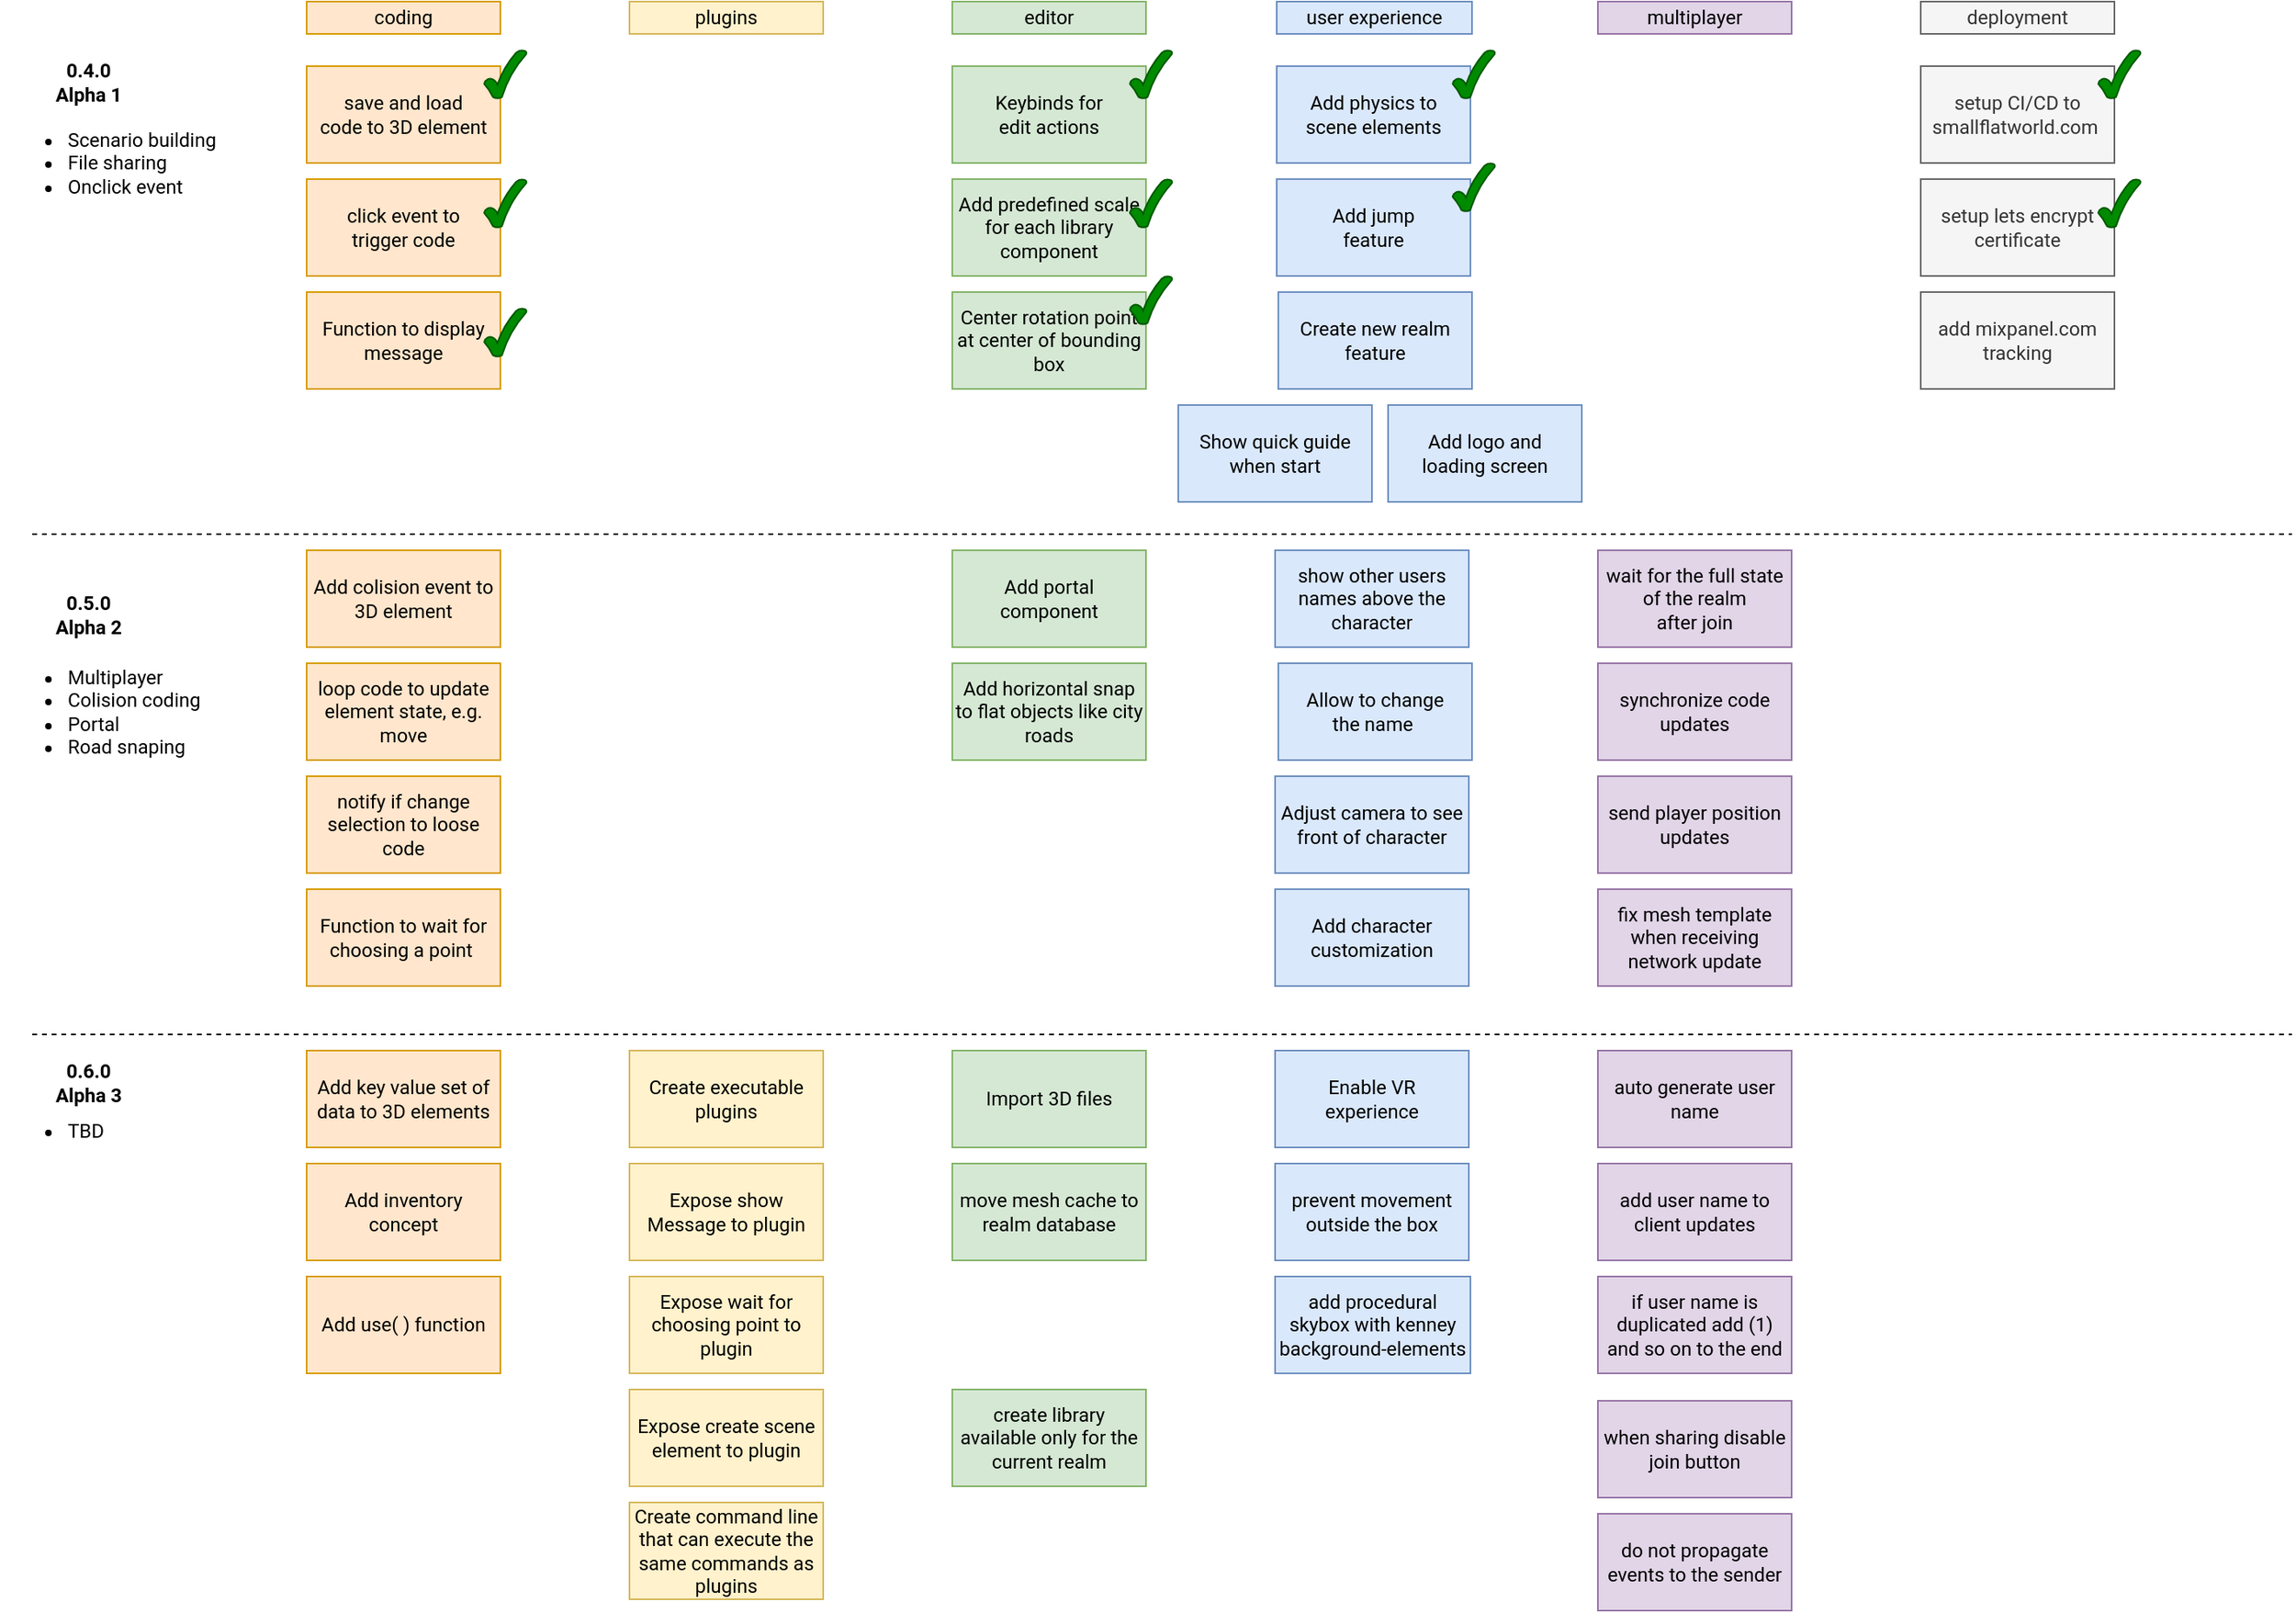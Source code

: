 <mxfile version="13.9.9" type="device">
  <diagram id="eQwurLcD6YKOo8-gMQfG" name="Page-1">
    <mxGraphModel dx="2255" dy="806" grid="1" gridSize="10" guides="1" tooltips="1" connect="1" arrows="1" fold="1" page="1" pageScale="1" pageWidth="1169" pageHeight="827" math="0" shadow="0">
      <root>
        <mxCell id="0" />
        <mxCell id="1" parent="0" />
        <mxCell id="hhvbmtpyPsZvsXLc2sTJ-3" value="save and load &lt;br&gt;code to 3D element" style="rounded=0;whiteSpace=wrap;html=1;fontFamily=Roboto;fillColor=#ffe6cc;strokeColor=#d79b00;" parent="1" vertex="1">
          <mxGeometry x="-80" y="80" width="120" height="60" as="geometry" />
        </mxCell>
        <mxCell id="hhvbmtpyPsZvsXLc2sTJ-4" value="Function to display message" style="rounded=0;whiteSpace=wrap;html=1;fontFamily=Roboto;fillColor=#ffe6cc;strokeColor=#d79b00;" parent="1" vertex="1">
          <mxGeometry x="-80" y="220" width="120" height="60" as="geometry" />
        </mxCell>
        <mxCell id="hhvbmtpyPsZvsXLc2sTJ-7" value="Add jump &lt;br&gt;feature" style="rounded=0;whiteSpace=wrap;html=1;fontFamily=Roboto;fillColor=#dae8fc;strokeColor=#6c8ebf;" parent="1" vertex="1">
          <mxGeometry x="521" y="150" width="120" height="60" as="geometry" />
        </mxCell>
        <mxCell id="hhvbmtpyPsZvsXLc2sTJ-8" value="Add physics to &lt;br&gt;scene elements" style="rounded=0;whiteSpace=wrap;html=1;fontFamily=Roboto;fillColor=#dae8fc;strokeColor=#6c8ebf;" parent="1" vertex="1">
          <mxGeometry x="521" y="80" width="120" height="60" as="geometry" />
        </mxCell>
        <mxCell id="hhvbmtpyPsZvsXLc2sTJ-9" value="Create new realm feature" style="rounded=0;whiteSpace=wrap;html=1;fontFamily=Roboto;fillColor=#dae8fc;strokeColor=#6c8ebf;" parent="1" vertex="1">
          <mxGeometry x="522" y="220" width="120" height="60" as="geometry" />
        </mxCell>
        <mxCell id="hhvbmtpyPsZvsXLc2sTJ-10" value="Keybinds for &lt;br&gt;edit actions" style="rounded=0;whiteSpace=wrap;html=1;fontFamily=Roboto;fillColor=#d5e8d4;strokeColor=#82b366;" parent="1" vertex="1">
          <mxGeometry x="320" y="80" width="120" height="60" as="geometry" />
        </mxCell>
        <mxCell id="hhvbmtpyPsZvsXLc2sTJ-11" value="Center rotation point at center of bounding box" style="rounded=0;whiteSpace=wrap;html=1;fontFamily=Roboto;fillColor=#d5e8d4;strokeColor=#82b366;" parent="1" vertex="1">
          <mxGeometry x="320" y="220" width="120" height="60" as="geometry" />
        </mxCell>
        <mxCell id="hhvbmtpyPsZvsXLc2sTJ-12" value="Add predefined scale for each library component" style="rounded=0;whiteSpace=wrap;html=1;fontFamily=Roboto;fillColor=#d5e8d4;strokeColor=#82b366;" parent="1" vertex="1">
          <mxGeometry x="320" y="150" width="120" height="60" as="geometry" />
        </mxCell>
        <mxCell id="hhvbmtpyPsZvsXLc2sTJ-13" value="Add horizontal snap to flat objects like city roads" style="rounded=0;whiteSpace=wrap;html=1;fontFamily=Roboto;fillColor=#d5e8d4;strokeColor=#82b366;" parent="1" vertex="1">
          <mxGeometry x="320" y="450" width="120" height="60" as="geometry" />
        </mxCell>
        <mxCell id="hhvbmtpyPsZvsXLc2sTJ-14" value="Add portal component" style="rounded=0;whiteSpace=wrap;html=1;fontFamily=Roboto;fillColor=#d5e8d4;strokeColor=#82b366;" parent="1" vertex="1">
          <mxGeometry x="320" y="380" width="120" height="60" as="geometry" />
        </mxCell>
        <mxCell id="hhvbmtpyPsZvsXLc2sTJ-15" value="move mesh cache to realm database" style="rounded=0;whiteSpace=wrap;html=1;fontFamily=Roboto;fillColor=#d5e8d4;strokeColor=#82b366;" parent="1" vertex="1">
          <mxGeometry x="320" y="760" width="120" height="60" as="geometry" />
        </mxCell>
        <mxCell id="hhvbmtpyPsZvsXLc2sTJ-16" value="fix mesh template when receiving network update" style="rounded=0;whiteSpace=wrap;html=1;fontFamily=Roboto;fillColor=#e1d5e7;strokeColor=#9673a6;" parent="1" vertex="1">
          <mxGeometry x="720" y="590" width="120" height="60" as="geometry" />
        </mxCell>
        <mxCell id="hhvbmtpyPsZvsXLc2sTJ-17" value="do not propagate events to the sender" style="rounded=0;whiteSpace=wrap;html=1;fontFamily=Roboto;fillColor=#e1d5e7;strokeColor=#9673a6;" parent="1" vertex="1">
          <mxGeometry x="720" y="977" width="120" height="60" as="geometry" />
        </mxCell>
        <mxCell id="hhvbmtpyPsZvsXLc2sTJ-18" value="wait for the full state of the realm &lt;br&gt;after join" style="rounded=0;whiteSpace=wrap;html=1;fontFamily=Roboto;fillColor=#e1d5e7;strokeColor=#9673a6;" parent="1" vertex="1">
          <mxGeometry x="720" y="380" width="120" height="60" as="geometry" />
        </mxCell>
        <mxCell id="hhvbmtpyPsZvsXLc2sTJ-19" value="send player position updates" style="rounded=0;whiteSpace=wrap;html=1;fontFamily=Roboto;fillColor=#e1d5e7;strokeColor=#9673a6;" parent="1" vertex="1">
          <mxGeometry x="720" y="520" width="120" height="60" as="geometry" />
        </mxCell>
        <mxCell id="hhvbmtpyPsZvsXLc2sTJ-20" value="when sharing disable join button" style="rounded=0;whiteSpace=wrap;html=1;fontFamily=Roboto;fillColor=#e1d5e7;strokeColor=#9673a6;" parent="1" vertex="1">
          <mxGeometry x="720" y="907" width="120" height="60" as="geometry" />
        </mxCell>
        <mxCell id="hhvbmtpyPsZvsXLc2sTJ-21" value="Enable VR &lt;br&gt;experience" style="rounded=0;whiteSpace=wrap;html=1;fontFamily=Roboto;fillColor=#dae8fc;strokeColor=#6c8ebf;" parent="1" vertex="1">
          <mxGeometry x="520" y="690" width="120" height="60" as="geometry" />
        </mxCell>
        <mxCell id="hhvbmtpyPsZvsXLc2sTJ-22" value="prevent movement outside the box" style="rounded=0;whiteSpace=wrap;html=1;fontFamily=Roboto;fillColor=#dae8fc;strokeColor=#6c8ebf;" parent="1" vertex="1">
          <mxGeometry x="520" y="760" width="120" height="60" as="geometry" />
        </mxCell>
        <mxCell id="hhvbmtpyPsZvsXLc2sTJ-23" value="add procedural skybox with kenney background-elements" style="rounded=0;whiteSpace=wrap;html=1;fontFamily=Roboto;fillColor=#dae8fc;strokeColor=#6c8ebf;" parent="1" vertex="1">
          <mxGeometry x="520" y="830" width="121" height="60" as="geometry" />
        </mxCell>
        <mxCell id="hhvbmtpyPsZvsXLc2sTJ-24" value="Add key value set of data to 3D elements" style="rounded=0;whiteSpace=wrap;html=1;fontFamily=Roboto;fillColor=#ffe6cc;strokeColor=#d79b00;" parent="1" vertex="1">
          <mxGeometry x="-80" y="690" width="120" height="60" as="geometry" />
        </mxCell>
        <mxCell id="hhvbmtpyPsZvsXLc2sTJ-25" value="Add colision event to 3D element" style="rounded=0;whiteSpace=wrap;html=1;fontFamily=Roboto;fillColor=#ffe6cc;strokeColor=#d79b00;" parent="1" vertex="1">
          <mxGeometry x="-80" y="380" width="120" height="60" as="geometry" />
        </mxCell>
        <mxCell id="hhvbmtpyPsZvsXLc2sTJ-27" value="multiplayer" style="text;html=1;strokeColor=#9673a6;fillColor=#e1d5e7;align=center;verticalAlign=middle;whiteSpace=wrap;rounded=0;fontFamily=Roboto;" parent="1" vertex="1">
          <mxGeometry x="720" y="40" width="120" height="20" as="geometry" />
        </mxCell>
        <mxCell id="hhvbmtpyPsZvsXLc2sTJ-28" value="coding" style="text;html=1;strokeColor=#d79b00;fillColor=#ffe6cc;align=center;verticalAlign=middle;whiteSpace=wrap;rounded=0;fontFamily=Roboto;" parent="1" vertex="1">
          <mxGeometry x="-80" y="40" width="120" height="20" as="geometry" />
        </mxCell>
        <mxCell id="hhvbmtpyPsZvsXLc2sTJ-29" value="editor" style="text;html=1;strokeColor=#82b366;fillColor=#d5e8d4;align=center;verticalAlign=middle;whiteSpace=wrap;rounded=0;fontFamily=Roboto;" parent="1" vertex="1">
          <mxGeometry x="320" y="40" width="120" height="20" as="geometry" />
        </mxCell>
        <mxCell id="hhvbmtpyPsZvsXLc2sTJ-31" value="Create executable plugins" style="rounded=0;whiteSpace=wrap;html=1;fontFamily=Roboto;fillColor=#fff2cc;strokeColor=#d6b656;" parent="1" vertex="1">
          <mxGeometry x="120" y="690" width="120" height="60" as="geometry" />
        </mxCell>
        <mxCell id="hhvbmtpyPsZvsXLc2sTJ-32" value="Expose create scene element to plugin" style="rounded=0;whiteSpace=wrap;html=1;fontFamily=Roboto;fillColor=#fff2cc;strokeColor=#d6b656;" parent="1" vertex="1">
          <mxGeometry x="120" y="900" width="120" height="60" as="geometry" />
        </mxCell>
        <mxCell id="hhvbmtpyPsZvsXLc2sTJ-33" value="Expose show Message to plugin" style="rounded=0;whiteSpace=wrap;html=1;fontFamily=Roboto;fillColor=#fff2cc;strokeColor=#d6b656;" parent="1" vertex="1">
          <mxGeometry x="120" y="760" width="120" height="60" as="geometry" />
        </mxCell>
        <mxCell id="hhvbmtpyPsZvsXLc2sTJ-34" value="Expose wait for choosing point to plugin" style="rounded=0;whiteSpace=wrap;html=1;fontFamily=Roboto;fillColor=#fff2cc;strokeColor=#d6b656;" parent="1" vertex="1">
          <mxGeometry x="120" y="830" width="120" height="60" as="geometry" />
        </mxCell>
        <mxCell id="hhvbmtpyPsZvsXLc2sTJ-35" value="plugins" style="text;html=1;strokeColor=#d6b656;fillColor=#fff2cc;align=center;verticalAlign=middle;whiteSpace=wrap;rounded=0;fontFamily=Roboto;" parent="1" vertex="1">
          <mxGeometry x="120" y="40" width="120" height="20" as="geometry" />
        </mxCell>
        <mxCell id="hhvbmtpyPsZvsXLc2sTJ-36" value="Create command line that can execute the same commands as plugins" style="rounded=0;whiteSpace=wrap;html=1;fontFamily=Roboto;fillColor=#fff2cc;strokeColor=#d6b656;" parent="1" vertex="1">
          <mxGeometry x="120" y="970" width="120" height="60" as="geometry" />
        </mxCell>
        <mxCell id="hhvbmtpyPsZvsXLc2sTJ-37" value="create library available only for the current realm" style="rounded=0;whiteSpace=wrap;html=1;fontFamily=Roboto;fillColor=#d5e8d4;strokeColor=#82b366;" parent="1" vertex="1">
          <mxGeometry x="320" y="900" width="120" height="60" as="geometry" />
        </mxCell>
        <mxCell id="hhvbmtpyPsZvsXLc2sTJ-38" value="Import 3D files" style="rounded=0;whiteSpace=wrap;html=1;fontFamily=Roboto;fillColor=#d5e8d4;strokeColor=#82b366;" parent="1" vertex="1">
          <mxGeometry x="320" y="690" width="120" height="60" as="geometry" />
        </mxCell>
        <mxCell id="hhvbmtpyPsZvsXLc2sTJ-39" value="add user name to client updates" style="rounded=0;whiteSpace=wrap;html=1;fontFamily=Roboto;fillColor=#e1d5e7;strokeColor=#9673a6;" parent="1" vertex="1">
          <mxGeometry x="720" y="760" width="120" height="60" as="geometry" />
        </mxCell>
        <mxCell id="hhvbmtpyPsZvsXLc2sTJ-40" value="auto generate user name" style="rounded=0;whiteSpace=wrap;html=1;fontFamily=Roboto;fillColor=#e1d5e7;strokeColor=#9673a6;" parent="1" vertex="1">
          <mxGeometry x="720" y="690" width="120" height="60" as="geometry" />
        </mxCell>
        <mxCell id="hhvbmtpyPsZvsXLc2sTJ-41" value="if user name is duplicated add (1) and so on to the end" style="rounded=0;whiteSpace=wrap;html=1;fontFamily=Roboto;fillColor=#e1d5e7;strokeColor=#9673a6;" parent="1" vertex="1">
          <mxGeometry x="720" y="830" width="120" height="60" as="geometry" />
        </mxCell>
        <mxCell id="hhvbmtpyPsZvsXLc2sTJ-42" value="Allow to change &lt;br&gt;the name&amp;nbsp;" style="rounded=0;whiteSpace=wrap;html=1;fontFamily=Roboto;fillColor=#dae8fc;strokeColor=#6c8ebf;" parent="1" vertex="1">
          <mxGeometry x="522" y="450" width="120" height="60" as="geometry" />
        </mxCell>
        <mxCell id="hhvbmtpyPsZvsXLc2sTJ-43" value="user experience" style="text;html=1;strokeColor=#6c8ebf;fillColor=#dae8fc;align=center;verticalAlign=middle;whiteSpace=wrap;rounded=0;fontFamily=Roboto;" parent="1" vertex="1">
          <mxGeometry x="521" y="40" width="121" height="20" as="geometry" />
        </mxCell>
        <mxCell id="hhvbmtpyPsZvsXLc2sTJ-44" value="show other users names above the character" style="rounded=0;whiteSpace=wrap;html=1;fontFamily=Roboto;fillColor=#dae8fc;strokeColor=#6c8ebf;" parent="1" vertex="1">
          <mxGeometry x="520" y="380" width="120" height="60" as="geometry" />
        </mxCell>
        <mxCell id="hhvbmtpyPsZvsXLc2sTJ-47" value="Add inventory concept" style="rounded=0;whiteSpace=wrap;html=1;fontFamily=Roboto;fillColor=#ffe6cc;strokeColor=#d79b00;" parent="1" vertex="1">
          <mxGeometry x="-80" y="760" width="120" height="60" as="geometry" />
        </mxCell>
        <mxCell id="hhvbmtpyPsZvsXLc2sTJ-48" value="Add use( ) function" style="rounded=0;whiteSpace=wrap;html=1;fontFamily=Roboto;fillColor=#ffe6cc;strokeColor=#d79b00;" parent="1" vertex="1">
          <mxGeometry x="-80" y="830" width="120" height="60" as="geometry" />
        </mxCell>
        <mxCell id="hhvbmtpyPsZvsXLc2sTJ-56" value="click event to &lt;br&gt;trigger code" style="rounded=0;whiteSpace=wrap;html=1;fontFamily=Roboto;fillColor=#ffe6cc;strokeColor=#d79b00;" parent="1" vertex="1">
          <mxGeometry x="-80" y="150" width="120" height="60" as="geometry" />
        </mxCell>
        <mxCell id="hhvbmtpyPsZvsXLc2sTJ-59" value="" style="verticalLabelPosition=bottom;verticalAlign=top;html=1;shape=mxgraph.basic.tick;fontFamily=Roboto;fillColor=#008a00;strokeColor=#005700;fontColor=#ffffff;" parent="1" vertex="1">
          <mxGeometry x="30.0" y="70" width="26.25" height="30" as="geometry" />
        </mxCell>
        <mxCell id="dsrpRAJwARRAVhw4RFIG-1" value="deployment" style="text;html=1;strokeColor=#666666;fillColor=#f5f5f5;align=center;verticalAlign=middle;whiteSpace=wrap;rounded=0;fontFamily=Roboto;fontColor=#333333;" parent="1" vertex="1">
          <mxGeometry x="920" y="40" width="120" height="20" as="geometry" />
        </mxCell>
        <mxCell id="dsrpRAJwARRAVhw4RFIG-2" value="setup CI/CD to smallflatworld.com&amp;nbsp;" style="rounded=0;whiteSpace=wrap;html=1;fontFamily=Roboto;fillColor=#f5f5f5;strokeColor=#666666;fontColor=#333333;" parent="1" vertex="1">
          <mxGeometry x="920" y="80" width="120" height="60" as="geometry" />
        </mxCell>
        <mxCell id="dsrpRAJwARRAVhw4RFIG-3" value="setup lets encrypt certificate" style="rounded=0;whiteSpace=wrap;html=1;fontFamily=Roboto;fillColor=#f5f5f5;strokeColor=#666666;fontColor=#333333;" parent="1" vertex="1">
          <mxGeometry x="920" y="150" width="120" height="60" as="geometry" />
        </mxCell>
        <mxCell id="dsrpRAJwARRAVhw4RFIG-4" value="" style="verticalLabelPosition=bottom;verticalAlign=top;html=1;shape=mxgraph.basic.tick;fontFamily=Roboto;fillColor=#008a00;strokeColor=#005700;fontColor=#ffffff;" parent="1" vertex="1">
          <mxGeometry x="1030.0" y="70" width="26.25" height="30" as="geometry" />
        </mxCell>
        <mxCell id="dsrpRAJwARRAVhw4RFIG-5" value="add mixpanel.com&lt;br&gt;tracking" style="rounded=0;whiteSpace=wrap;html=1;fontFamily=Roboto;fillColor=#f5f5f5;strokeColor=#666666;fontColor=#333333;" parent="1" vertex="1">
          <mxGeometry x="920" y="220" width="120" height="60" as="geometry" />
        </mxCell>
        <mxCell id="dsrpRAJwARRAVhw4RFIG-6" value="loop code to update element state, e.g. move" style="rounded=0;whiteSpace=wrap;html=1;fontFamily=Roboto;fillColor=#ffe6cc;strokeColor=#d79b00;" parent="1" vertex="1">
          <mxGeometry x="-80" y="450" width="120" height="60" as="geometry" />
        </mxCell>
        <mxCell id="dsrpRAJwARRAVhw4RFIG-7" value="notify if change selection to loose code" style="rounded=0;whiteSpace=wrap;html=1;fontFamily=Roboto;fillColor=#ffe6cc;strokeColor=#d79b00;" parent="1" vertex="1">
          <mxGeometry x="-80" y="520" width="120" height="60" as="geometry" />
        </mxCell>
        <mxCell id="dsrpRAJwARRAVhw4RFIG-8" value="Function to wait for choosing a point&amp;nbsp;" style="rounded=0;whiteSpace=wrap;html=1;fontFamily=Roboto;fillColor=#ffe6cc;strokeColor=#d79b00;" parent="1" vertex="1">
          <mxGeometry x="-80" y="590" width="120" height="60" as="geometry" />
        </mxCell>
        <mxCell id="dsrpRAJwARRAVhw4RFIG-9" value="synchronize code updates" style="rounded=0;whiteSpace=wrap;html=1;fontFamily=Roboto;fillColor=#e1d5e7;strokeColor=#9673a6;" parent="1" vertex="1">
          <mxGeometry x="720" y="450" width="120" height="60" as="geometry" />
        </mxCell>
        <mxCell id="dsrpRAJwARRAVhw4RFIG-10" value="" style="verticalLabelPosition=bottom;verticalAlign=top;html=1;shape=mxgraph.basic.tick;fontFamily=Roboto;fillColor=#008a00;strokeColor=#005700;fontColor=#ffffff;" parent="1" vertex="1">
          <mxGeometry x="30.0" y="150" width="26.25" height="30" as="geometry" />
        </mxCell>
        <mxCell id="dsrpRAJwARRAVhw4RFIG-11" value="" style="verticalLabelPosition=bottom;verticalAlign=top;html=1;shape=mxgraph.basic.tick;fontFamily=Roboto;fillColor=#008a00;strokeColor=#005700;fontColor=#ffffff;" parent="1" vertex="1">
          <mxGeometry x="30.0" y="230" width="26.25" height="30" as="geometry" />
        </mxCell>
        <mxCell id="fmJ3L91N9C36IfXdmLS--1" value="" style="verticalLabelPosition=bottom;verticalAlign=top;html=1;shape=mxgraph.basic.tick;fontFamily=Roboto;fillColor=#008a00;strokeColor=#005700;fontColor=#ffffff;" parent="1" vertex="1">
          <mxGeometry x="630.0" y="70" width="26.25" height="30" as="geometry" />
        </mxCell>
        <mxCell id="fmJ3L91N9C36IfXdmLS--2" value="" style="verticalLabelPosition=bottom;verticalAlign=top;html=1;shape=mxgraph.basic.tick;fontFamily=Roboto;fillColor=#008a00;strokeColor=#005700;fontColor=#ffffff;" parent="1" vertex="1">
          <mxGeometry x="630.0" y="140" width="26.25" height="30" as="geometry" />
        </mxCell>
        <mxCell id="fmJ3L91N9C36IfXdmLS--3" value="Adjust camera to see front of character" style="rounded=0;whiteSpace=wrap;html=1;fontFamily=Roboto;fillColor=#dae8fc;strokeColor=#6c8ebf;" parent="1" vertex="1">
          <mxGeometry x="520" y="520" width="120" height="60" as="geometry" />
        </mxCell>
        <mxCell id="UtXDGszNjiBcBZFne_oH-1" value="" style="endArrow=none;dashed=1;html=1;fontFamily=Roboto;" parent="1" edge="1">
          <mxGeometry width="50" height="50" relative="1" as="geometry">
            <mxPoint x="-250" y="370" as="sourcePoint" />
            <mxPoint x="1150" y="370" as="targetPoint" />
          </mxGeometry>
        </mxCell>
        <mxCell id="UtXDGszNjiBcBZFne_oH-2" value="0.4.0&lt;br&gt;Alpha 1" style="text;html=1;strokeColor=none;fillColor=none;align=center;verticalAlign=middle;whiteSpace=wrap;rounded=0;fontFamily=Roboto;fontStyle=1" parent="1" vertex="1">
          <mxGeometry x="-240" y="80" width="50" height="20" as="geometry" />
        </mxCell>
        <mxCell id="UtXDGszNjiBcBZFne_oH-3" value="&lt;ul&gt;&lt;li&gt;Scenario building&lt;/li&gt;&lt;li&gt;File sharing&lt;/li&gt;&lt;li&gt;Onclick event&amp;nbsp;&lt;/li&gt;&lt;/ul&gt;" style="text;html=1;strokeColor=none;fillColor=none;align=left;verticalAlign=middle;whiteSpace=wrap;rounded=0;fontFamily=Roboto;" parent="1" vertex="1">
          <mxGeometry x="-270" y="110" width="150" height="60" as="geometry" />
        </mxCell>
        <mxCell id="UtXDGszNjiBcBZFne_oH-4" value="" style="endArrow=none;dashed=1;html=1;fontFamily=Roboto;" parent="1" edge="1">
          <mxGeometry width="50" height="50" relative="1" as="geometry">
            <mxPoint x="-250" y="680" as="sourcePoint" />
            <mxPoint x="1150" y="680" as="targetPoint" />
          </mxGeometry>
        </mxCell>
        <mxCell id="UtXDGszNjiBcBZFne_oH-5" value="0.5.0&lt;br&gt;Alpha 2" style="text;html=1;strokeColor=none;fillColor=none;align=center;verticalAlign=middle;whiteSpace=wrap;rounded=0;fontFamily=Roboto;fontStyle=1" parent="1" vertex="1">
          <mxGeometry x="-240" y="410" width="50" height="20" as="geometry" />
        </mxCell>
        <mxCell id="UtXDGszNjiBcBZFne_oH-6" value="&lt;ul&gt;&lt;li&gt;Multiplayer&lt;/li&gt;&lt;li&gt;Colision coding&lt;/li&gt;&lt;li&gt;Portal&lt;/li&gt;&lt;li&gt;Road snaping&lt;/li&gt;&lt;/ul&gt;" style="text;html=1;strokeColor=none;fillColor=none;align=left;verticalAlign=middle;whiteSpace=wrap;rounded=0;fontFamily=Roboto;labelPosition=center;verticalLabelPosition=middle;" parent="1" vertex="1">
          <mxGeometry x="-270" y="450" width="150" height="60" as="geometry" />
        </mxCell>
        <mxCell id="UtXDGszNjiBcBZFne_oH-7" value="0.6.0&lt;br&gt;Alpha 3" style="text;html=1;strokeColor=none;fillColor=none;align=center;verticalAlign=middle;whiteSpace=wrap;rounded=0;fontFamily=Roboto;fontStyle=1" parent="1" vertex="1">
          <mxGeometry x="-240" y="700" width="50" height="20" as="geometry" />
        </mxCell>
        <mxCell id="UtXDGszNjiBcBZFne_oH-8" value="&lt;ul&gt;&lt;li&gt;TBD&lt;/li&gt;&lt;/ul&gt;" style="text;html=1;strokeColor=none;fillColor=none;align=left;verticalAlign=middle;whiteSpace=wrap;rounded=0;fontFamily=Roboto;labelPosition=center;verticalLabelPosition=middle;" parent="1" vertex="1">
          <mxGeometry x="-270" y="710" width="150" height="60" as="geometry" />
        </mxCell>
        <mxCell id="UtXDGszNjiBcBZFne_oH-10" value="Show quick guide when start" style="rounded=0;whiteSpace=wrap;html=1;fontFamily=Roboto;fillColor=#dae8fc;strokeColor=#6c8ebf;" parent="1" vertex="1">
          <mxGeometry x="460" y="290" width="120" height="60" as="geometry" />
        </mxCell>
        <mxCell id="UtXDGszNjiBcBZFne_oH-11" value="Add logo and &lt;br&gt;loading screen" style="rounded=0;whiteSpace=wrap;html=1;fontFamily=Roboto;fillColor=#dae8fc;strokeColor=#6c8ebf;" parent="1" vertex="1">
          <mxGeometry x="590" y="290" width="120" height="60" as="geometry" />
        </mxCell>
        <mxCell id="HFP9QEuvm40HWfnLFC2A-1" value="" style="verticalLabelPosition=bottom;verticalAlign=top;html=1;shape=mxgraph.basic.tick;fontFamily=Roboto;fillColor=#008a00;strokeColor=#005700;fontColor=#ffffff;" parent="1" vertex="1">
          <mxGeometry x="1030.0" y="150" width="26.25" height="30" as="geometry" />
        </mxCell>
        <mxCell id="HFP9QEuvm40HWfnLFC2A-2" value="" style="verticalLabelPosition=bottom;verticalAlign=top;html=1;shape=mxgraph.basic.tick;fontFamily=Roboto;fillColor=#008a00;strokeColor=#005700;fontColor=#ffffff;" parent="1" vertex="1">
          <mxGeometry x="430.0" y="70" width="26.25" height="30" as="geometry" />
        </mxCell>
        <mxCell id="E9pjGVWPzeQoe8P3AgBZ-1" value="Add character customization" style="rounded=0;whiteSpace=wrap;html=1;fontFamily=Roboto;fillColor=#dae8fc;strokeColor=#6c8ebf;" parent="1" vertex="1">
          <mxGeometry x="520" y="590" width="120" height="60" as="geometry" />
        </mxCell>
        <mxCell id="fESohnqyQYvsQtQMOYPc-1" value="" style="verticalLabelPosition=bottom;verticalAlign=top;html=1;shape=mxgraph.basic.tick;fontFamily=Roboto;fillColor=#008a00;strokeColor=#005700;fontColor=#ffffff;" vertex="1" parent="1">
          <mxGeometry x="430.0" y="210" width="26.25" height="30" as="geometry" />
        </mxCell>
        <mxCell id="fESohnqyQYvsQtQMOYPc-2" value="" style="verticalLabelPosition=bottom;verticalAlign=top;html=1;shape=mxgraph.basic.tick;fontFamily=Roboto;fillColor=#008a00;strokeColor=#005700;fontColor=#ffffff;" vertex="1" parent="1">
          <mxGeometry x="430.0" y="150" width="26.25" height="30" as="geometry" />
        </mxCell>
      </root>
    </mxGraphModel>
  </diagram>
</mxfile>
